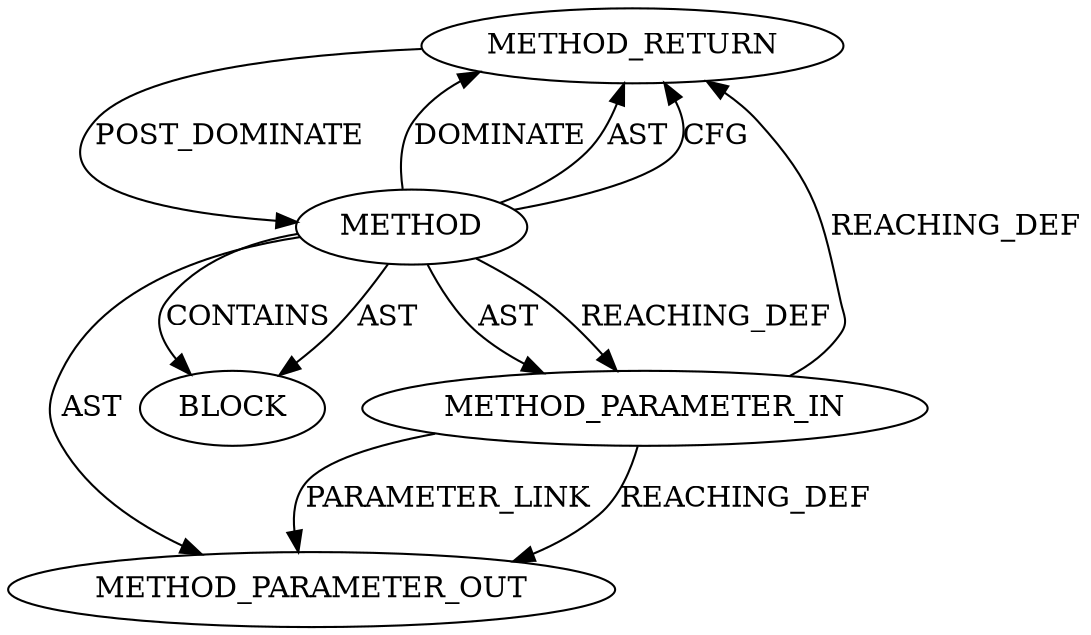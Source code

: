 digraph {
  920 [label=METHOD_RETURN ORDER=3 CODE="RET" COLUMN_NUMBER=8 LINE_NUMBER=47 TYPE_FULL_NAME="static" EVALUATION_STRATEGY="BY_VALUE"]
  918 [label=METHOD_PARAMETER_IN ORDER=1 CODE="device_offload_lock" IS_VARIADIC=false COLUMN_NUMBER=22 LINE_NUMBER=47 TYPE_FULL_NAME="ANY" EVALUATION_STRATEGY="BY_VALUE" INDEX=1 NAME="device_offload_lock"]
  21278 [label=METHOD_PARAMETER_OUT ORDER=1 CODE="device_offload_lock" IS_VARIADIC=false COLUMN_NUMBER=22 LINE_NUMBER=47 TYPE_FULL_NAME="ANY" EVALUATION_STRATEGY="BY_VALUE" INDEX=1 NAME="device_offload_lock"]
  917 [label=METHOD COLUMN_NUMBER=8 LINE_NUMBER=47 COLUMN_NUMBER_END=41 IS_EXTERNAL=false SIGNATURE="static DECLARE_RWSEM (ANY)" NAME="DECLARE_RWSEM" AST_PARENT_TYPE="TYPE_DECL" AST_PARENT_FULL_NAME="tls_device.c:<global>" ORDER=1 CODE="static DECLARE_RWSEM(device_offload_lock);" FULL_NAME="DECLARE_RWSEM" LINE_NUMBER_END=47 FILENAME="tls_device.c"]
  919 [label=BLOCK ORDER=2 ARGUMENT_INDEX=-1 CODE="<empty>" TYPE_FULL_NAME="<empty>"]
  917 -> 919 [label=CONTAINS ]
  920 -> 917 [label=POST_DOMINATE ]
  917 -> 919 [label=AST ]
  917 -> 920 [label=DOMINATE ]
  918 -> 920 [label=REACHING_DEF VARIABLE="device_offload_lock"]
  917 -> 21278 [label=AST ]
  917 -> 920 [label=AST ]
  917 -> 920 [label=CFG ]
  917 -> 918 [label=REACHING_DEF VARIABLE=""]
  917 -> 918 [label=AST ]
  918 -> 21278 [label=REACHING_DEF VARIABLE="device_offload_lock"]
  918 -> 21278 [label=PARAMETER_LINK ]
}
